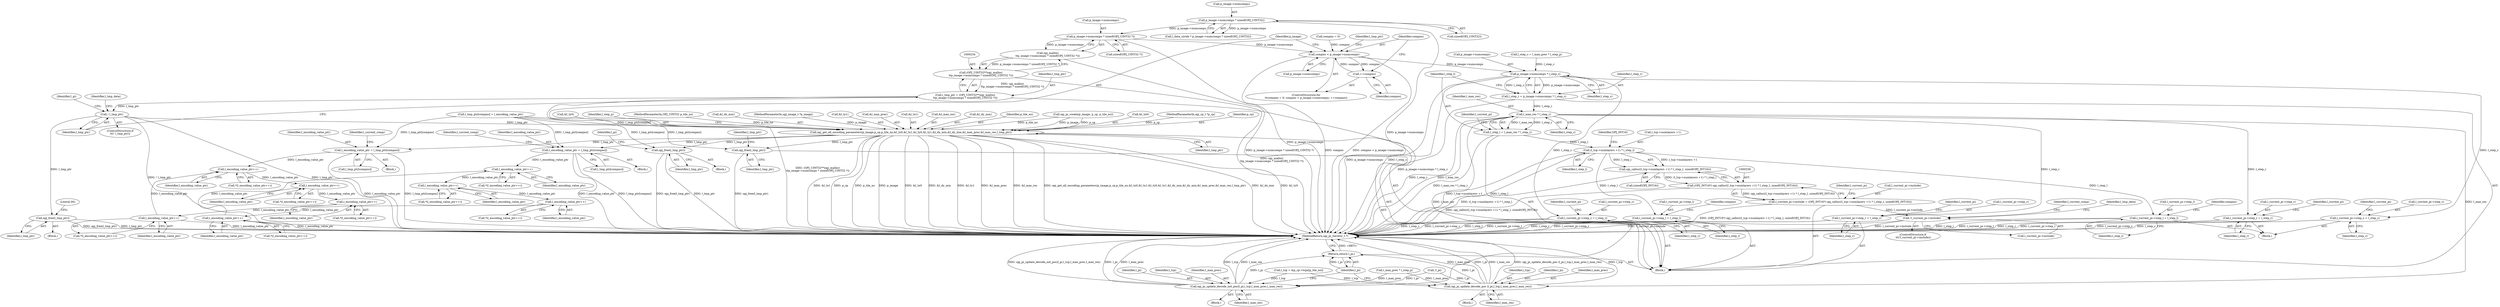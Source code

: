 digraph "0_openjpeg_c16bc057ba3f125051c9966cf1f5b68a05681de4@API" {
"1000236" [label="(Call,p_image->numcomps * sizeof(OPJ_UINT32 *))"];
"1000219" [label="(Call,p_image->numcomps * sizeof(OPJ_UINT32))"];
"1000235" [label="(Call,opj_malloc(\n\t\tp_image->numcomps * sizeof(OPJ_UINT32 *)))"];
"1000233" [label="(Call,(OPJ_UINT32**)opj_malloc(\n\t\tp_image->numcomps * sizeof(OPJ_UINT32 *)))"];
"1000231" [label="(Call,l_tmp_ptr = (OPJ_UINT32**)opj_malloc(\n\t\tp_image->numcomps * sizeof(OPJ_UINT32 *)))"];
"1000243" [label="(Call,! l_tmp_ptr)"];
"1000262" [label="(Call,opj_free(l_tmp_ptr))"];
"1000289" [label="(Call,opj_get_all_encoding_parameters(p_image,p_cp,p_tile_no,&l_tx0,&l_tx1,&l_ty0,&l_ty1,&l_dx_min,&l_dy_min,&l_max_prec,&l_max_res,l_tmp_ptr))"];
"1000357" [label="(Call,opj_free(l_tmp_ptr))"];
"1000437" [label="(Call,l_encoding_value_ptr = l_tmp_ptr[compno])"];
"1000473" [label="(Call,l_encoding_value_ptr++)"];
"1000480" [label="(Call,l_encoding_value_ptr++)"];
"1000487" [label="(Call,l_encoding_value_ptr++)"];
"1000494" [label="(Call,l_encoding_value_ptr++)"];
"1000589" [label="(Call,l_encoding_value_ptr = l_tmp_ptr[compno])"];
"1000625" [label="(Call,l_encoding_value_ptr++)"];
"1000632" [label="(Call,l_encoding_value_ptr++)"];
"1000639" [label="(Call,l_encoding_value_ptr++)"];
"1000646" [label="(Call,l_encoding_value_ptr++)"];
"1000672" [label="(Call,opj_free(l_tmp_ptr))"];
"1000273" [label="(Call,compno < p_image->numcomps)"];
"1000278" [label="(Call,++compno)"];
"1000320" [label="(Call,p_image->numcomps * l_step_c)"];
"1000318" [label="(Call,l_step_r = p_image->numcomps * l_step_c)"];
"1000327" [label="(Call,l_max_res * l_step_r)"];
"1000325" [label="(Call,l_step_l = l_max_res * l_step_r)"];
"1000340" [label="(Call,(l_tcp->numlayers +1) * l_step_l)"];
"1000339" [label="(Call,opj_calloc((l_tcp->numlayers +1) * l_step_l, sizeof(OPJ_INT16)))"];
"1000337" [label="(Call,(OPJ_INT16*) opj_calloc((l_tcp->numlayers +1) * l_step_l, sizeof(OPJ_INT16)))"];
"1000333" [label="(Call,l_current_pi->include = (OPJ_INT16*) opj_calloc((l_tcp->numlayers +1) * l_step_l, sizeof(OPJ_INT16)))"];
"1000350" [label="(Call,!l_current_pi->include)"];
"1000414" [label="(Call,l_current_pi->step_l = l_step_l)"];
"1000566" [label="(Call,l_current_pi->step_l = l_step_l)"];
"1000409" [label="(Call,l_current_pi->step_r = l_step_r)"];
"1000561" [label="(Call,l_current_pi->step_r = l_step_r)"];
"1000682" [label="(Call,opj_pi_update_decode_poc (l_pi,l_tcp,l_max_prec,l_max_res))"];
"1000694" [label="(Return,return l_pi;)"];
"1000689" [label="(Call,opj_pi_update_decode_not_poc(l_pi,l_tcp,l_max_prec,l_max_res))"];
"1000404" [label="(Call,l_current_pi->step_c = l_step_c)"];
"1000556" [label="(Call,l_current_pi->step_c = l_step_c)"];
"1000334" [label="(Call,l_current_pi->include)"];
"1000219" [label="(Call,p_image->numcomps * sizeof(OPJ_UINT32))"];
"1000694" [label="(Return,return l_pi;)"];
"1000487" [label="(Call,l_encoding_value_ptr++)"];
"1000481" [label="(Identifier,l_encoding_value_ptr)"];
"1000251" [label="(Identifier,l_pi)"];
"1000243" [label="(Call,! l_tmp_ptr)"];
"1000293" [label="(Call,&l_tx0)"];
"1000631" [label="(Call,*(l_encoding_value_ptr++))"];
"1000339" [label="(Call,opj_calloc((l_tcp->numlayers +1) * l_step_l, sizeof(OPJ_INT16)))"];
"1000325" [label="(Call,l_step_l = l_max_res * l_step_r)"];
"1000646" [label="(Call,l_encoding_value_ptr++)"];
"1000418" [label="(Identifier,l_step_l)"];
"1000333" [label="(Call,l_current_pi->include = (OPJ_INT16*) opj_calloc((l_tcp->numlayers +1) * l_step_l, sizeof(OPJ_INT16)))"];
"1000358" [label="(Identifier,l_tmp_ptr)"];
"1000556" [label="(Call,l_current_pi->step_c = l_step_c)"];
"1000263" [label="(Identifier,l_tmp_ptr)"];
"1000324" [label="(Identifier,l_step_c)"];
"1000404" [label="(Call,l_current_pi->step_c = l_step_c)"];
"1000289" [label="(Call,opj_get_all_encoding_parameters(p_image,p_cp,p_tile_no,&l_tx0,&l_tx1,&l_ty0,&l_ty1,&l_dx_min,&l_dy_min,&l_max_prec,&l_max_res,l_tmp_ptr))"];
"1000270" [label="(Call,compno = 0)"];
"1000346" [label="(Identifier,l_step_l)"];
"1000126" [label="(Block,)"];
"1000645" [label="(Call,*(l_encoding_value_ptr++))"];
"1000315" [label="(Call,l_max_prec * l_step_p)"];
"1000582" [label="(Block,)"];
"1000124" [label="(MethodParameterIn,opj_cp_t *p_cp)"];
"1000444" [label="(Identifier,l_current_comp)"];
"1000231" [label="(Call,l_tmp_ptr = (OPJ_UINT32**)opj_malloc(\n\t\tp_image->numcomps * sizeof(OPJ_UINT32 *)))"];
"1000493" [label="(Call,*(l_encoding_value_ptr++))"];
"1000331" [label="(Identifier,l_current_pi)"];
"1000257" [label="(Call,!l_pi)"];
"1000590" [label="(Identifier,l_encoding_value_ptr)"];
"1000290" [label="(Identifier,p_image)"];
"1000567" [label="(Call,l_current_pi->step_l)"];
"1000357" [label="(Call,opj_free(l_tmp_ptr))"];
"1000633" [label="(Identifier,l_encoding_value_ptr)"];
"1000675" [label="(Identifier,l_tmp_ptr)"];
"1000291" [label="(Identifier,p_cp)"];
"1000269" [label="(ControlStructure,for\n\t\t(compno = 0; compno < p_image->numcomps; ++compno))"];
"1000297" [label="(Call,&l_ty0)"];
"1000690" [label="(Identifier,l_pi)"];
"1000691" [label="(Identifier,l_tcp)"];
"1000311" [label="(Identifier,l_step_p)"];
"1000696" [label="(MethodReturn,opj_pi_iterator_t *)"];
"1000235" [label="(Call,opj_malloc(\n\t\tp_image->numcomps * sizeof(OPJ_UINT32 *)))"];
"1000681" [label="(Block,)"];
"1000125" [label="(MethodParameterIn,OPJ_UINT32 p_tile_no)"];
"1000283" [label="(Identifier,l_tmp_ptr)"];
"1000515" [label="(Block,)"];
"1000589" [label="(Call,l_encoding_value_ptr = l_tmp_ptr[compno])"];
"1000480" [label="(Call,l_encoding_value_ptr++)"];
"1000568" [label="(Identifier,l_current_pi)"];
"1000689" [label="(Call,opj_pi_update_decode_not_poc(l_pi,l_tcp,l_max_prec,l_max_res))"];
"1000352" [label="(Identifier,l_current_pi)"];
"1000301" [label="(Call,&l_dx_min)"];
"1000354" [label="(Block,)"];
"1000123" [label="(MethodParameterIn,opj_image_t *p_image)"];
"1000486" [label="(Call,*(l_encoding_value_ptr++))"];
"1000299" [label="(Call,&l_ty1)"];
"1000472" [label="(Call,*(l_encoding_value_ptr++))"];
"1000275" [label="(Call,p_image->numcomps)"];
"1000259" [label="(Block,)"];
"1000318" [label="(Call,l_step_r = p_image->numcomps * l_step_c)"];
"1000626" [label="(Identifier,l_encoding_value_ptr)"];
"1000416" [label="(Identifier,l_current_pi)"];
"1000673" [label="(Identifier,l_tmp_ptr)"];
"1000351" [label="(Call,l_current_pi->include)"];
"1000305" [label="(Call,&l_max_prec)"];
"1000686" [label="(Identifier,l_max_res)"];
"1000439" [label="(Call,l_tmp_ptr[compno])"];
"1000682" [label="(Call,opj_pi_update_decode_poc (l_pi,l_tcp,l_max_prec,l_max_res))"];
"1000217" [label="(Call,l_data_stride * p_image->numcomps * sizeof(OPJ_UINT32))"];
"1000350" [label="(Call,!l_current_pi->include)"];
"1000274" [label="(Identifier,compno)"];
"1000684" [label="(Identifier,l_tcp)"];
"1000688" [label="(Block,)"];
"1000232" [label="(Identifier,l_tmp_ptr)"];
"1000473" [label="(Call,l_encoding_value_ptr++)"];
"1000494" [label="(Call,l_encoding_value_ptr++)"];
"1000295" [label="(Call,&l_tx1)"];
"1000683" [label="(Identifier,l_pi)"];
"1000320" [label="(Call,p_image->numcomps * l_step_c)"];
"1000307" [label="(Call,&l_max_res)"];
"1000591" [label="(Call,l_tmp_ptr[compno])"];
"1000244" [label="(Identifier,l_tmp_ptr)"];
"1000692" [label="(Identifier,l_max_prec)"];
"1000328" [label="(Identifier,l_max_res)"];
"1000639" [label="(Call,l_encoding_value_ptr++)"];
"1000273" [label="(Call,compno < p_image->numcomps)"];
"1000281" [label="(Call,l_tmp_ptr[compno] = l_encoding_value_ptr)"];
"1000326" [label="(Identifier,l_step_l)"];
"1000247" [label="(Identifier,l_tmp_data)"];
"1000240" [label="(Call,sizeof(OPJ_UINT32 *))"];
"1000237" [label="(Call,p_image->numcomps)"];
"1000303" [label="(Call,&l_dy_min)"];
"1000292" [label="(Identifier,p_tile_no)"];
"1000313" [label="(Call,l_step_c = l_max_prec * l_step_p)"];
"1000414" [label="(Call,l_current_pi->step_l = l_step_l)"];
"1000638" [label="(Call,*(l_encoding_value_ptr++))"];
"1000242" [label="(ControlStructure,if\n\t\t(! l_tmp_ptr))"];
"1000252" [label="(Call,opj_pi_create(p_image, p_cp, p_tile_no))"];
"1000340" [label="(Call,(l_tcp->numlayers +1) * l_step_l)"];
"1000474" [label="(Identifier,l_encoding_value_ptr)"];
"1000560" [label="(Identifier,l_step_c)"];
"1000430" [label="(Block,)"];
"1000319" [label="(Identifier,l_step_r)"];
"1000327" [label="(Call,l_max_res * l_step_r)"];
"1000348" [label="(Identifier,OPJ_INT16)"];
"1000672" [label="(Call,opj_free(l_tmp_ptr))"];
"1000561" [label="(Call,l_current_pi->step_r = l_step_r)"];
"1000360" [label="(Identifier,l_pi)"];
"1000409" [label="(Call,l_current_pi->step_r = l_step_r)"];
"1000624" [label="(Call,*(l_encoding_value_ptr++))"];
"1000347" [label="(Call,sizeof(OPJ_INT16))"];
"1000557" [label="(Call,l_current_pi->step_c)"];
"1000596" [label="(Identifier,l_current_comp)"];
"1000573" [label="(Identifier,compno)"];
"1000341" [label="(Call,l_tcp->numlayers +1)"];
"1000685" [label="(Identifier,l_max_prec)"];
"1000321" [label="(Call,p_image->numcomps)"];
"1000562" [label="(Call,l_current_pi->step_r)"];
"1000438" [label="(Identifier,l_encoding_value_ptr)"];
"1000693" [label="(Identifier,l_max_res)"];
"1000265" [label="(Literal,00)"];
"1000495" [label="(Identifier,l_encoding_value_ptr)"];
"1000563" [label="(Identifier,l_current_pi)"];
"1000349" [label="(ControlStructure,if\n \t\t(!l_current_pi->include))"];
"1000408" [label="(Identifier,l_step_c)"];
"1000479" [label="(Call,*(l_encoding_value_ptr++))"];
"1000695" [label="(Identifier,l_pi)"];
"1000437" [label="(Call,l_encoding_value_ptr = l_tmp_ptr[compno])"];
"1000356" [label="(Identifier,l_tmp_data)"];
"1000488" [label="(Identifier,l_encoding_value_ptr)"];
"1000262" [label="(Call,opj_free(l_tmp_ptr))"];
"1000566" [label="(Call,l_current_pi->step_l = l_step_l)"];
"1000413" [label="(Identifier,l_step_r)"];
"1000565" [label="(Identifier,l_step_r)"];
"1000411" [label="(Identifier,l_current_pi)"];
"1000220" [label="(Call,p_image->numcomps)"];
"1000410" [label="(Call,l_current_pi->step_r)"];
"1000236" [label="(Call,p_image->numcomps * sizeof(OPJ_UINT32 *))"];
"1000570" [label="(Identifier,l_step_l)"];
"1000233" [label="(Call,(OPJ_UINT32**)opj_malloc(\n\t\tp_image->numcomps * sizeof(OPJ_UINT32 *)))"];
"1000632" [label="(Call,l_encoding_value_ptr++)"];
"1000415" [label="(Call,l_current_pi->step_l)"];
"1000192" [label="(Call,l_tcp = &p_cp->tcps[p_tile_no])"];
"1000421" [label="(Identifier,compno)"];
"1000223" [label="(Call,sizeof(OPJ_UINT32))"];
"1000647" [label="(Identifier,l_encoding_value_ptr)"];
"1000329" [label="(Identifier,l_step_r)"];
"1000365" [label="(Identifier,l_current_comp)"];
"1000640" [label="(Identifier,l_encoding_value_ptr)"];
"1000278" [label="(Call,++compno)"];
"1000405" [label="(Call,l_current_pi->step_c)"];
"1000625" [label="(Call,l_encoding_value_ptr++)"];
"1000279" [label="(Identifier,compno)"];
"1000337" [label="(Call,(OPJ_INT16*) opj_calloc((l_tcp->numlayers +1) * l_step_l, sizeof(OPJ_INT16)))"];
"1000309" [label="(Identifier,l_tmp_ptr)"];
"1000236" -> "1000235"  [label="AST: "];
"1000236" -> "1000240"  [label="CFG: "];
"1000237" -> "1000236"  [label="AST: "];
"1000240" -> "1000236"  [label="AST: "];
"1000235" -> "1000236"  [label="CFG: "];
"1000236" -> "1000696"  [label="DDG: p_image->numcomps"];
"1000236" -> "1000235"  [label="DDG: p_image->numcomps"];
"1000219" -> "1000236"  [label="DDG: p_image->numcomps"];
"1000236" -> "1000273"  [label="DDG: p_image->numcomps"];
"1000219" -> "1000217"  [label="AST: "];
"1000219" -> "1000223"  [label="CFG: "];
"1000220" -> "1000219"  [label="AST: "];
"1000223" -> "1000219"  [label="AST: "];
"1000217" -> "1000219"  [label="CFG: "];
"1000219" -> "1000696"  [label="DDG: p_image->numcomps"];
"1000219" -> "1000217"  [label="DDG: p_image->numcomps"];
"1000235" -> "1000233"  [label="AST: "];
"1000233" -> "1000235"  [label="CFG: "];
"1000235" -> "1000696"  [label="DDG: p_image->numcomps * sizeof(OPJ_UINT32 *)"];
"1000235" -> "1000233"  [label="DDG: p_image->numcomps * sizeof(OPJ_UINT32 *)"];
"1000233" -> "1000231"  [label="AST: "];
"1000234" -> "1000233"  [label="AST: "];
"1000231" -> "1000233"  [label="CFG: "];
"1000233" -> "1000696"  [label="DDG: opj_malloc(\n\t\tp_image->numcomps * sizeof(OPJ_UINT32 *))"];
"1000233" -> "1000231"  [label="DDG: opj_malloc(\n\t\tp_image->numcomps * sizeof(OPJ_UINT32 *))"];
"1000231" -> "1000126"  [label="AST: "];
"1000232" -> "1000231"  [label="AST: "];
"1000244" -> "1000231"  [label="CFG: "];
"1000231" -> "1000696"  [label="DDG: (OPJ_UINT32**)opj_malloc(\n\t\tp_image->numcomps * sizeof(OPJ_UINT32 *))"];
"1000231" -> "1000243"  [label="DDG: l_tmp_ptr"];
"1000243" -> "1000242"  [label="AST: "];
"1000243" -> "1000244"  [label="CFG: "];
"1000244" -> "1000243"  [label="AST: "];
"1000247" -> "1000243"  [label="CFG: "];
"1000251" -> "1000243"  [label="CFG: "];
"1000243" -> "1000696"  [label="DDG: l_tmp_ptr"];
"1000243" -> "1000696"  [label="DDG: ! l_tmp_ptr"];
"1000243" -> "1000262"  [label="DDG: l_tmp_ptr"];
"1000243" -> "1000289"  [label="DDG: l_tmp_ptr"];
"1000262" -> "1000259"  [label="AST: "];
"1000262" -> "1000263"  [label="CFG: "];
"1000263" -> "1000262"  [label="AST: "];
"1000265" -> "1000262"  [label="CFG: "];
"1000262" -> "1000696"  [label="DDG: l_tmp_ptr"];
"1000262" -> "1000696"  [label="DDG: opj_free(l_tmp_ptr)"];
"1000289" -> "1000126"  [label="AST: "];
"1000289" -> "1000309"  [label="CFG: "];
"1000290" -> "1000289"  [label="AST: "];
"1000291" -> "1000289"  [label="AST: "];
"1000292" -> "1000289"  [label="AST: "];
"1000293" -> "1000289"  [label="AST: "];
"1000295" -> "1000289"  [label="AST: "];
"1000297" -> "1000289"  [label="AST: "];
"1000299" -> "1000289"  [label="AST: "];
"1000301" -> "1000289"  [label="AST: "];
"1000303" -> "1000289"  [label="AST: "];
"1000305" -> "1000289"  [label="AST: "];
"1000307" -> "1000289"  [label="AST: "];
"1000309" -> "1000289"  [label="AST: "];
"1000311" -> "1000289"  [label="CFG: "];
"1000289" -> "1000696"  [label="DDG: p_cp"];
"1000289" -> "1000696"  [label="DDG: p_tile_no"];
"1000289" -> "1000696"  [label="DDG: p_image"];
"1000289" -> "1000696"  [label="DDG: &l_tx0"];
"1000289" -> "1000696"  [label="DDG: &l_dy_min"];
"1000289" -> "1000696"  [label="DDG: &l_ty1"];
"1000289" -> "1000696"  [label="DDG: &l_max_prec"];
"1000289" -> "1000696"  [label="DDG: &l_max_res"];
"1000289" -> "1000696"  [label="DDG: opj_get_all_encoding_parameters(p_image,p_cp,p_tile_no,&l_tx0,&l_tx1,&l_ty0,&l_ty1,&l_dx_min,&l_dy_min,&l_max_prec,&l_max_res,l_tmp_ptr)"];
"1000289" -> "1000696"  [label="DDG: &l_dx_min"];
"1000289" -> "1000696"  [label="DDG: &l_ty0"];
"1000289" -> "1000696"  [label="DDG: &l_tx1"];
"1000252" -> "1000289"  [label="DDG: p_image"];
"1000252" -> "1000289"  [label="DDG: p_cp"];
"1000252" -> "1000289"  [label="DDG: p_tile_no"];
"1000123" -> "1000289"  [label="DDG: p_image"];
"1000124" -> "1000289"  [label="DDG: p_cp"];
"1000125" -> "1000289"  [label="DDG: p_tile_no"];
"1000281" -> "1000289"  [label="DDG: l_tmp_ptr[compno]"];
"1000289" -> "1000357"  [label="DDG: l_tmp_ptr"];
"1000289" -> "1000437"  [label="DDG: l_tmp_ptr"];
"1000289" -> "1000589"  [label="DDG: l_tmp_ptr"];
"1000289" -> "1000672"  [label="DDG: l_tmp_ptr"];
"1000357" -> "1000354"  [label="AST: "];
"1000357" -> "1000358"  [label="CFG: "];
"1000358" -> "1000357"  [label="AST: "];
"1000360" -> "1000357"  [label="CFG: "];
"1000357" -> "1000696"  [label="DDG: opj_free(l_tmp_ptr)"];
"1000357" -> "1000696"  [label="DDG: l_tmp_ptr"];
"1000281" -> "1000357"  [label="DDG: l_tmp_ptr[compno]"];
"1000437" -> "1000430"  [label="AST: "];
"1000437" -> "1000439"  [label="CFG: "];
"1000438" -> "1000437"  [label="AST: "];
"1000439" -> "1000437"  [label="AST: "];
"1000444" -> "1000437"  [label="CFG: "];
"1000437" -> "1000696"  [label="DDG: l_encoding_value_ptr"];
"1000437" -> "1000696"  [label="DDG: l_tmp_ptr[compno]"];
"1000281" -> "1000437"  [label="DDG: l_tmp_ptr[compno]"];
"1000437" -> "1000473"  [label="DDG: l_encoding_value_ptr"];
"1000473" -> "1000472"  [label="AST: "];
"1000473" -> "1000474"  [label="CFG: "];
"1000474" -> "1000473"  [label="AST: "];
"1000472" -> "1000473"  [label="CFG: "];
"1000494" -> "1000473"  [label="DDG: l_encoding_value_ptr"];
"1000473" -> "1000480"  [label="DDG: l_encoding_value_ptr"];
"1000480" -> "1000479"  [label="AST: "];
"1000480" -> "1000481"  [label="CFG: "];
"1000481" -> "1000480"  [label="AST: "];
"1000479" -> "1000480"  [label="CFG: "];
"1000480" -> "1000487"  [label="DDG: l_encoding_value_ptr"];
"1000487" -> "1000486"  [label="AST: "];
"1000487" -> "1000488"  [label="CFG: "];
"1000488" -> "1000487"  [label="AST: "];
"1000486" -> "1000487"  [label="CFG: "];
"1000487" -> "1000494"  [label="DDG: l_encoding_value_ptr"];
"1000494" -> "1000493"  [label="AST: "];
"1000494" -> "1000495"  [label="CFG: "];
"1000495" -> "1000494"  [label="AST: "];
"1000493" -> "1000494"  [label="CFG: "];
"1000494" -> "1000696"  [label="DDG: l_encoding_value_ptr"];
"1000589" -> "1000582"  [label="AST: "];
"1000589" -> "1000591"  [label="CFG: "];
"1000590" -> "1000589"  [label="AST: "];
"1000591" -> "1000589"  [label="AST: "];
"1000596" -> "1000589"  [label="CFG: "];
"1000589" -> "1000696"  [label="DDG: l_encoding_value_ptr"];
"1000589" -> "1000696"  [label="DDG: l_tmp_ptr[compno]"];
"1000281" -> "1000589"  [label="DDG: l_tmp_ptr[compno]"];
"1000589" -> "1000625"  [label="DDG: l_encoding_value_ptr"];
"1000625" -> "1000624"  [label="AST: "];
"1000625" -> "1000626"  [label="CFG: "];
"1000626" -> "1000625"  [label="AST: "];
"1000624" -> "1000625"  [label="CFG: "];
"1000646" -> "1000625"  [label="DDG: l_encoding_value_ptr"];
"1000625" -> "1000632"  [label="DDG: l_encoding_value_ptr"];
"1000632" -> "1000631"  [label="AST: "];
"1000632" -> "1000633"  [label="CFG: "];
"1000633" -> "1000632"  [label="AST: "];
"1000631" -> "1000632"  [label="CFG: "];
"1000632" -> "1000639"  [label="DDG: l_encoding_value_ptr"];
"1000639" -> "1000638"  [label="AST: "];
"1000639" -> "1000640"  [label="CFG: "];
"1000640" -> "1000639"  [label="AST: "];
"1000638" -> "1000639"  [label="CFG: "];
"1000639" -> "1000646"  [label="DDG: l_encoding_value_ptr"];
"1000646" -> "1000645"  [label="AST: "];
"1000646" -> "1000647"  [label="CFG: "];
"1000647" -> "1000646"  [label="AST: "];
"1000645" -> "1000646"  [label="CFG: "];
"1000646" -> "1000696"  [label="DDG: l_encoding_value_ptr"];
"1000672" -> "1000126"  [label="AST: "];
"1000672" -> "1000673"  [label="CFG: "];
"1000673" -> "1000672"  [label="AST: "];
"1000675" -> "1000672"  [label="CFG: "];
"1000672" -> "1000696"  [label="DDG: opj_free(l_tmp_ptr)"];
"1000281" -> "1000672"  [label="DDG: l_tmp_ptr[compno]"];
"1000273" -> "1000269"  [label="AST: "];
"1000273" -> "1000275"  [label="CFG: "];
"1000274" -> "1000273"  [label="AST: "];
"1000275" -> "1000273"  [label="AST: "];
"1000283" -> "1000273"  [label="CFG: "];
"1000290" -> "1000273"  [label="CFG: "];
"1000273" -> "1000696"  [label="DDG: compno"];
"1000273" -> "1000696"  [label="DDG: compno < p_image->numcomps"];
"1000270" -> "1000273"  [label="DDG: compno"];
"1000278" -> "1000273"  [label="DDG: compno"];
"1000273" -> "1000278"  [label="DDG: compno"];
"1000273" -> "1000320"  [label="DDG: p_image->numcomps"];
"1000278" -> "1000269"  [label="AST: "];
"1000278" -> "1000279"  [label="CFG: "];
"1000279" -> "1000278"  [label="AST: "];
"1000274" -> "1000278"  [label="CFG: "];
"1000320" -> "1000318"  [label="AST: "];
"1000320" -> "1000324"  [label="CFG: "];
"1000321" -> "1000320"  [label="AST: "];
"1000324" -> "1000320"  [label="AST: "];
"1000318" -> "1000320"  [label="CFG: "];
"1000320" -> "1000696"  [label="DDG: l_step_c"];
"1000320" -> "1000696"  [label="DDG: p_image->numcomps"];
"1000320" -> "1000318"  [label="DDG: p_image->numcomps"];
"1000320" -> "1000318"  [label="DDG: l_step_c"];
"1000313" -> "1000320"  [label="DDG: l_step_c"];
"1000320" -> "1000404"  [label="DDG: l_step_c"];
"1000320" -> "1000556"  [label="DDG: l_step_c"];
"1000318" -> "1000126"  [label="AST: "];
"1000319" -> "1000318"  [label="AST: "];
"1000326" -> "1000318"  [label="CFG: "];
"1000318" -> "1000696"  [label="DDG: p_image->numcomps * l_step_c"];
"1000318" -> "1000327"  [label="DDG: l_step_r"];
"1000327" -> "1000325"  [label="AST: "];
"1000327" -> "1000329"  [label="CFG: "];
"1000328" -> "1000327"  [label="AST: "];
"1000329" -> "1000327"  [label="AST: "];
"1000325" -> "1000327"  [label="CFG: "];
"1000327" -> "1000696"  [label="DDG: l_max_res"];
"1000327" -> "1000696"  [label="DDG: l_step_r"];
"1000327" -> "1000325"  [label="DDG: l_max_res"];
"1000327" -> "1000325"  [label="DDG: l_step_r"];
"1000327" -> "1000409"  [label="DDG: l_step_r"];
"1000327" -> "1000561"  [label="DDG: l_step_r"];
"1000327" -> "1000682"  [label="DDG: l_max_res"];
"1000327" -> "1000689"  [label="DDG: l_max_res"];
"1000325" -> "1000126"  [label="AST: "];
"1000326" -> "1000325"  [label="AST: "];
"1000331" -> "1000325"  [label="CFG: "];
"1000325" -> "1000696"  [label="DDG: l_max_res * l_step_r"];
"1000325" -> "1000340"  [label="DDG: l_step_l"];
"1000340" -> "1000339"  [label="AST: "];
"1000340" -> "1000346"  [label="CFG: "];
"1000341" -> "1000340"  [label="AST: "];
"1000346" -> "1000340"  [label="AST: "];
"1000348" -> "1000340"  [label="CFG: "];
"1000340" -> "1000696"  [label="DDG: l_step_l"];
"1000340" -> "1000696"  [label="DDG: l_tcp->numlayers +1"];
"1000340" -> "1000339"  [label="DDG: l_tcp->numlayers +1"];
"1000340" -> "1000339"  [label="DDG: l_step_l"];
"1000340" -> "1000414"  [label="DDG: l_step_l"];
"1000340" -> "1000566"  [label="DDG: l_step_l"];
"1000339" -> "1000337"  [label="AST: "];
"1000339" -> "1000347"  [label="CFG: "];
"1000347" -> "1000339"  [label="AST: "];
"1000337" -> "1000339"  [label="CFG: "];
"1000339" -> "1000696"  [label="DDG: (l_tcp->numlayers +1) * l_step_l"];
"1000339" -> "1000337"  [label="DDG: (l_tcp->numlayers +1) * l_step_l"];
"1000337" -> "1000333"  [label="AST: "];
"1000338" -> "1000337"  [label="AST: "];
"1000333" -> "1000337"  [label="CFG: "];
"1000337" -> "1000696"  [label="DDG: opj_calloc((l_tcp->numlayers +1) * l_step_l, sizeof(OPJ_INT16))"];
"1000337" -> "1000333"  [label="DDG: opj_calloc((l_tcp->numlayers +1) * l_step_l, sizeof(OPJ_INT16))"];
"1000333" -> "1000126"  [label="AST: "];
"1000334" -> "1000333"  [label="AST: "];
"1000352" -> "1000333"  [label="CFG: "];
"1000333" -> "1000696"  [label="DDG: (OPJ_INT16*) opj_calloc((l_tcp->numlayers +1) * l_step_l, sizeof(OPJ_INT16))"];
"1000333" -> "1000350"  [label="DDG: l_current_pi->include"];
"1000350" -> "1000349"  [label="AST: "];
"1000350" -> "1000351"  [label="CFG: "];
"1000351" -> "1000350"  [label="AST: "];
"1000356" -> "1000350"  [label="CFG: "];
"1000365" -> "1000350"  [label="CFG: "];
"1000350" -> "1000696"  [label="DDG: l_current_pi->include"];
"1000350" -> "1000696"  [label="DDG: !l_current_pi->include"];
"1000414" -> "1000126"  [label="AST: "];
"1000414" -> "1000418"  [label="CFG: "];
"1000415" -> "1000414"  [label="AST: "];
"1000418" -> "1000414"  [label="AST: "];
"1000421" -> "1000414"  [label="CFG: "];
"1000414" -> "1000696"  [label="DDG: l_step_l"];
"1000414" -> "1000696"  [label="DDG: l_current_pi->step_l"];
"1000566" -> "1000515"  [label="AST: "];
"1000566" -> "1000570"  [label="CFG: "];
"1000567" -> "1000566"  [label="AST: "];
"1000570" -> "1000566"  [label="AST: "];
"1000573" -> "1000566"  [label="CFG: "];
"1000566" -> "1000696"  [label="DDG: l_current_pi->step_l"];
"1000566" -> "1000696"  [label="DDG: l_step_l"];
"1000409" -> "1000126"  [label="AST: "];
"1000409" -> "1000413"  [label="CFG: "];
"1000410" -> "1000409"  [label="AST: "];
"1000413" -> "1000409"  [label="AST: "];
"1000416" -> "1000409"  [label="CFG: "];
"1000409" -> "1000696"  [label="DDG: l_step_r"];
"1000409" -> "1000696"  [label="DDG: l_current_pi->step_r"];
"1000561" -> "1000515"  [label="AST: "];
"1000561" -> "1000565"  [label="CFG: "];
"1000562" -> "1000561"  [label="AST: "];
"1000565" -> "1000561"  [label="AST: "];
"1000568" -> "1000561"  [label="CFG: "];
"1000561" -> "1000696"  [label="DDG: l_current_pi->step_r"];
"1000561" -> "1000696"  [label="DDG: l_step_r"];
"1000682" -> "1000681"  [label="AST: "];
"1000682" -> "1000686"  [label="CFG: "];
"1000683" -> "1000682"  [label="AST: "];
"1000684" -> "1000682"  [label="AST: "];
"1000685" -> "1000682"  [label="AST: "];
"1000686" -> "1000682"  [label="AST: "];
"1000695" -> "1000682"  [label="CFG: "];
"1000682" -> "1000696"  [label="DDG: opj_pi_update_decode_poc (l_pi,l_tcp,l_max_prec,l_max_res)"];
"1000682" -> "1000696"  [label="DDG: l_tcp"];
"1000682" -> "1000696"  [label="DDG: l_max_prec"];
"1000682" -> "1000696"  [label="DDG: l_pi"];
"1000682" -> "1000696"  [label="DDG: l_max_res"];
"1000257" -> "1000682"  [label="DDG: l_pi"];
"1000192" -> "1000682"  [label="DDG: l_tcp"];
"1000315" -> "1000682"  [label="DDG: l_max_prec"];
"1000682" -> "1000694"  [label="DDG: l_pi"];
"1000694" -> "1000126"  [label="AST: "];
"1000694" -> "1000695"  [label="CFG: "];
"1000695" -> "1000694"  [label="AST: "];
"1000696" -> "1000694"  [label="CFG: "];
"1000694" -> "1000696"  [label="DDG: <RET>"];
"1000695" -> "1000694"  [label="DDG: l_pi"];
"1000689" -> "1000694"  [label="DDG: l_pi"];
"1000689" -> "1000688"  [label="AST: "];
"1000689" -> "1000693"  [label="CFG: "];
"1000690" -> "1000689"  [label="AST: "];
"1000691" -> "1000689"  [label="AST: "];
"1000692" -> "1000689"  [label="AST: "];
"1000693" -> "1000689"  [label="AST: "];
"1000695" -> "1000689"  [label="CFG: "];
"1000689" -> "1000696"  [label="DDG: l_max_res"];
"1000689" -> "1000696"  [label="DDG: opj_pi_update_decode_not_poc(l_pi,l_tcp,l_max_prec,l_max_res)"];
"1000689" -> "1000696"  [label="DDG: l_pi"];
"1000689" -> "1000696"  [label="DDG: l_max_prec"];
"1000689" -> "1000696"  [label="DDG: l_tcp"];
"1000257" -> "1000689"  [label="DDG: l_pi"];
"1000192" -> "1000689"  [label="DDG: l_tcp"];
"1000315" -> "1000689"  [label="DDG: l_max_prec"];
"1000404" -> "1000126"  [label="AST: "];
"1000404" -> "1000408"  [label="CFG: "];
"1000405" -> "1000404"  [label="AST: "];
"1000408" -> "1000404"  [label="AST: "];
"1000411" -> "1000404"  [label="CFG: "];
"1000404" -> "1000696"  [label="DDG: l_current_pi->step_c"];
"1000404" -> "1000696"  [label="DDG: l_step_c"];
"1000556" -> "1000515"  [label="AST: "];
"1000556" -> "1000560"  [label="CFG: "];
"1000557" -> "1000556"  [label="AST: "];
"1000560" -> "1000556"  [label="AST: "];
"1000563" -> "1000556"  [label="CFG: "];
"1000556" -> "1000696"  [label="DDG: l_step_c"];
"1000556" -> "1000696"  [label="DDG: l_current_pi->step_c"];
}
